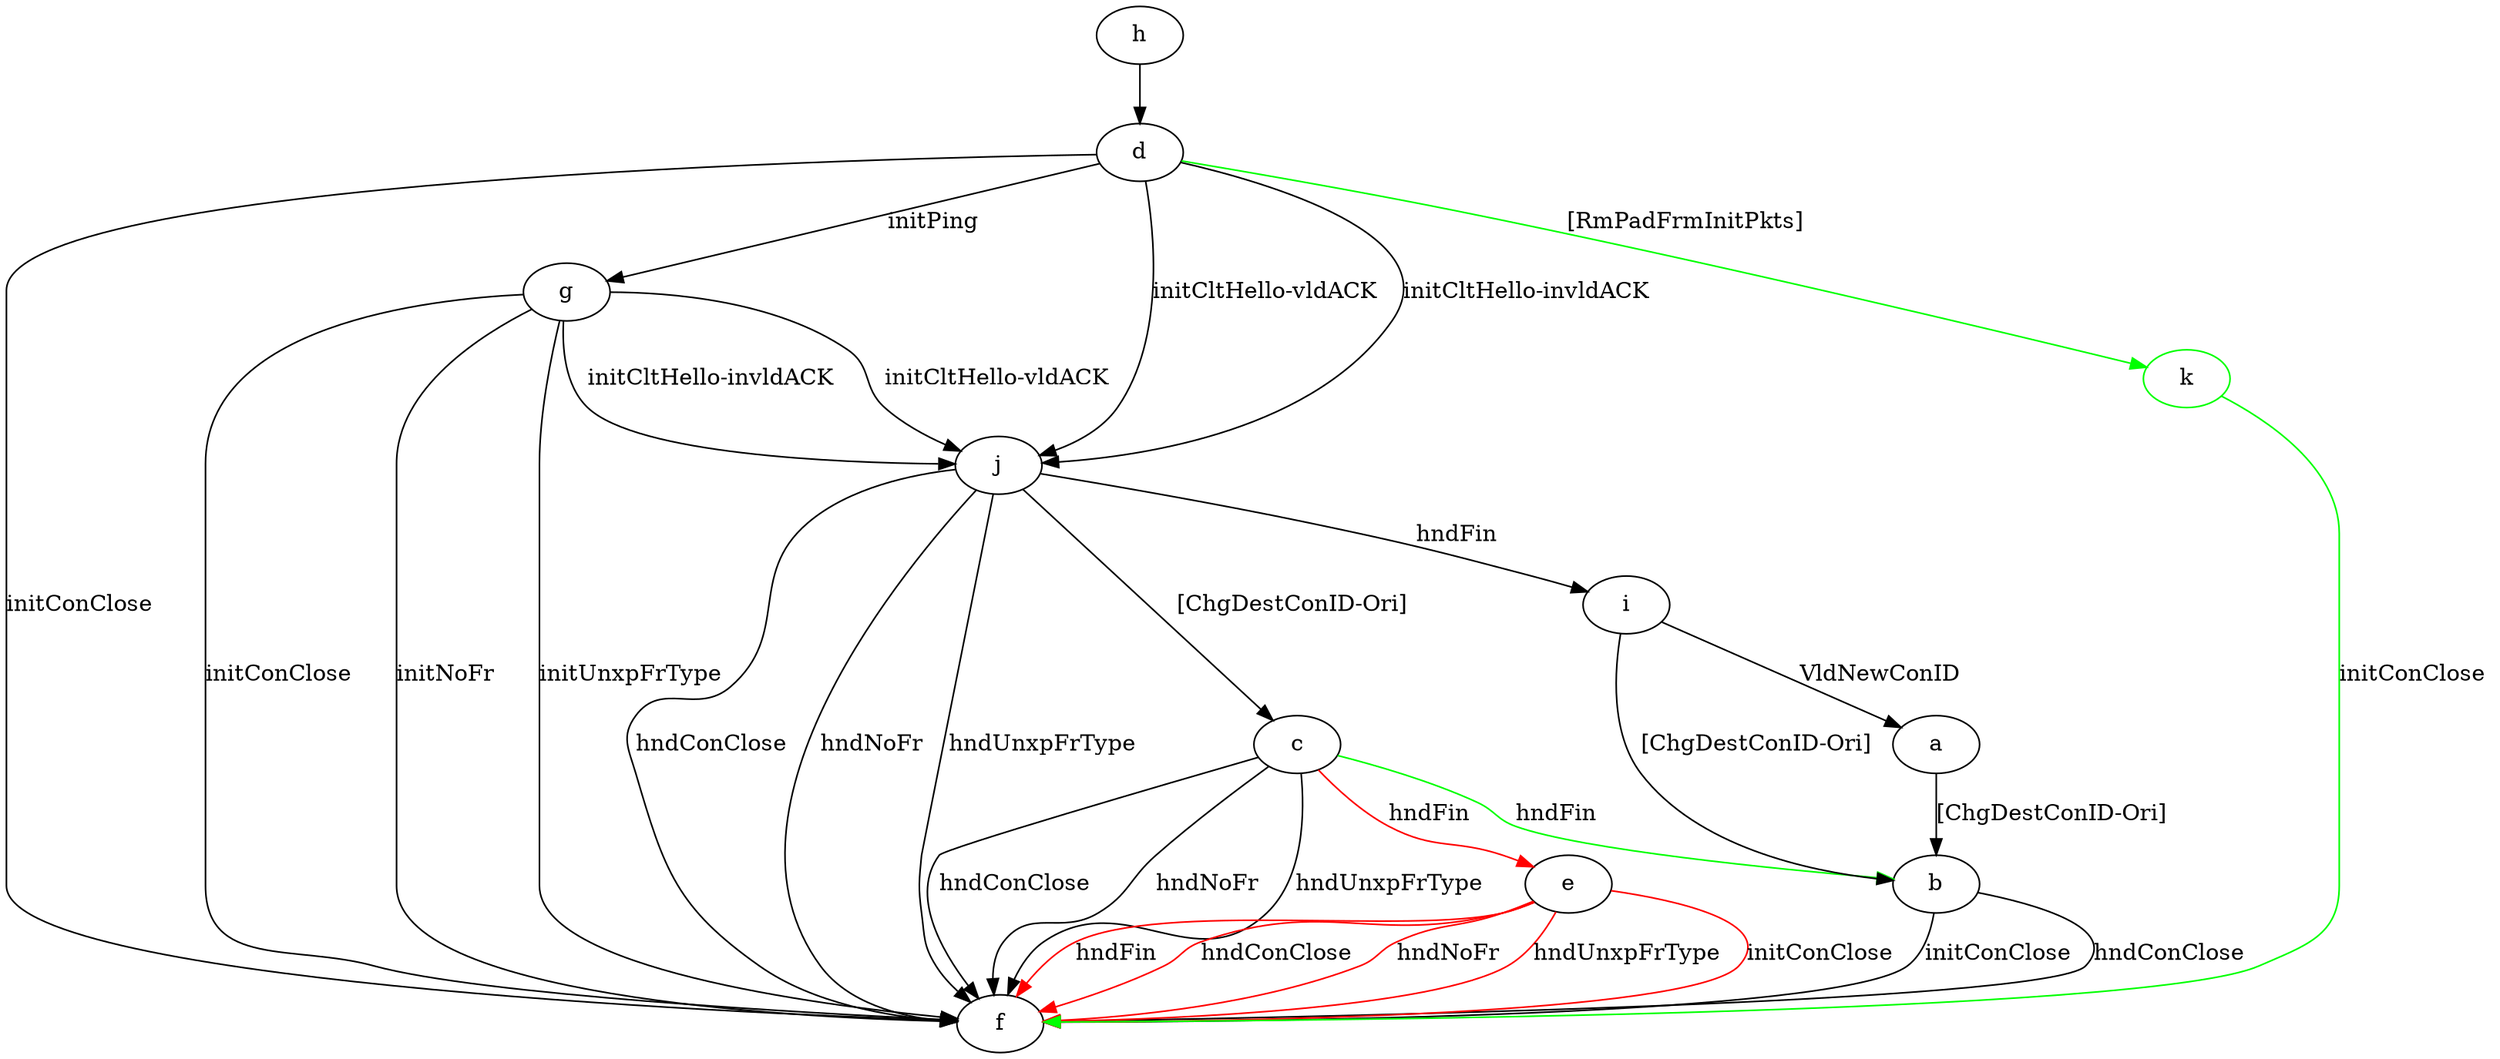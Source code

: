 digraph "" {
	a -> b	[key=0,
		label="[ChgDestConID-Ori] "];
	b -> f	[key=0,
		label="initConClose "];
	b -> f	[key=1,
		label="hndConClose "];
	c -> b	[key=0,
		color=green,
		label="hndFin "];
	c -> e	[key=0,
		color=red,
		label="hndFin "];
	c -> f	[key=0,
		label="hndConClose "];
	c -> f	[key=1,
		label="hndNoFr "];
	c -> f	[key=2,
		label="hndUnxpFrType "];
	d -> f	[key=0,
		label="initConClose "];
	d -> g	[key=0,
		label="initPing "];
	d -> j	[key=0,
		label="initCltHello-vldACK "];
	d -> j	[key=1,
		label="initCltHello-invldACK "];
	k	[color=green];
	d -> k	[key=0,
		color=green,
		label="[RmPadFrmInitPkts] "];
	e -> f	[key=0,
		color=red,
		label="initConClose "];
	e -> f	[key=1,
		color=red,
		label="hndFin "];
	e -> f	[key=2,
		color=red,
		label="hndConClose "];
	e -> f	[key=3,
		color=red,
		label="hndNoFr "];
	e -> f	[key=4,
		color=red,
		label="hndUnxpFrType "];
	g -> f	[key=0,
		label="initConClose "];
	g -> f	[key=1,
		label="initNoFr "];
	g -> f	[key=2,
		label="initUnxpFrType "];
	g -> j	[key=0,
		label="initCltHello-vldACK "];
	g -> j	[key=1,
		label="initCltHello-invldACK "];
	h -> d	[key=0];
	i -> a	[key=0,
		label="VldNewConID "];
	i -> b	[key=0,
		label="[ChgDestConID-Ori] "];
	j -> c	[key=0,
		label="[ChgDestConID-Ori] "];
	j -> f	[key=0,
		label="hndConClose "];
	j -> f	[key=1,
		label="hndNoFr "];
	j -> f	[key=2,
		label="hndUnxpFrType "];
	j -> i	[key=0,
		label="hndFin "];
	k -> f	[key=0,
		color=green,
		label="initConClose "];
}

